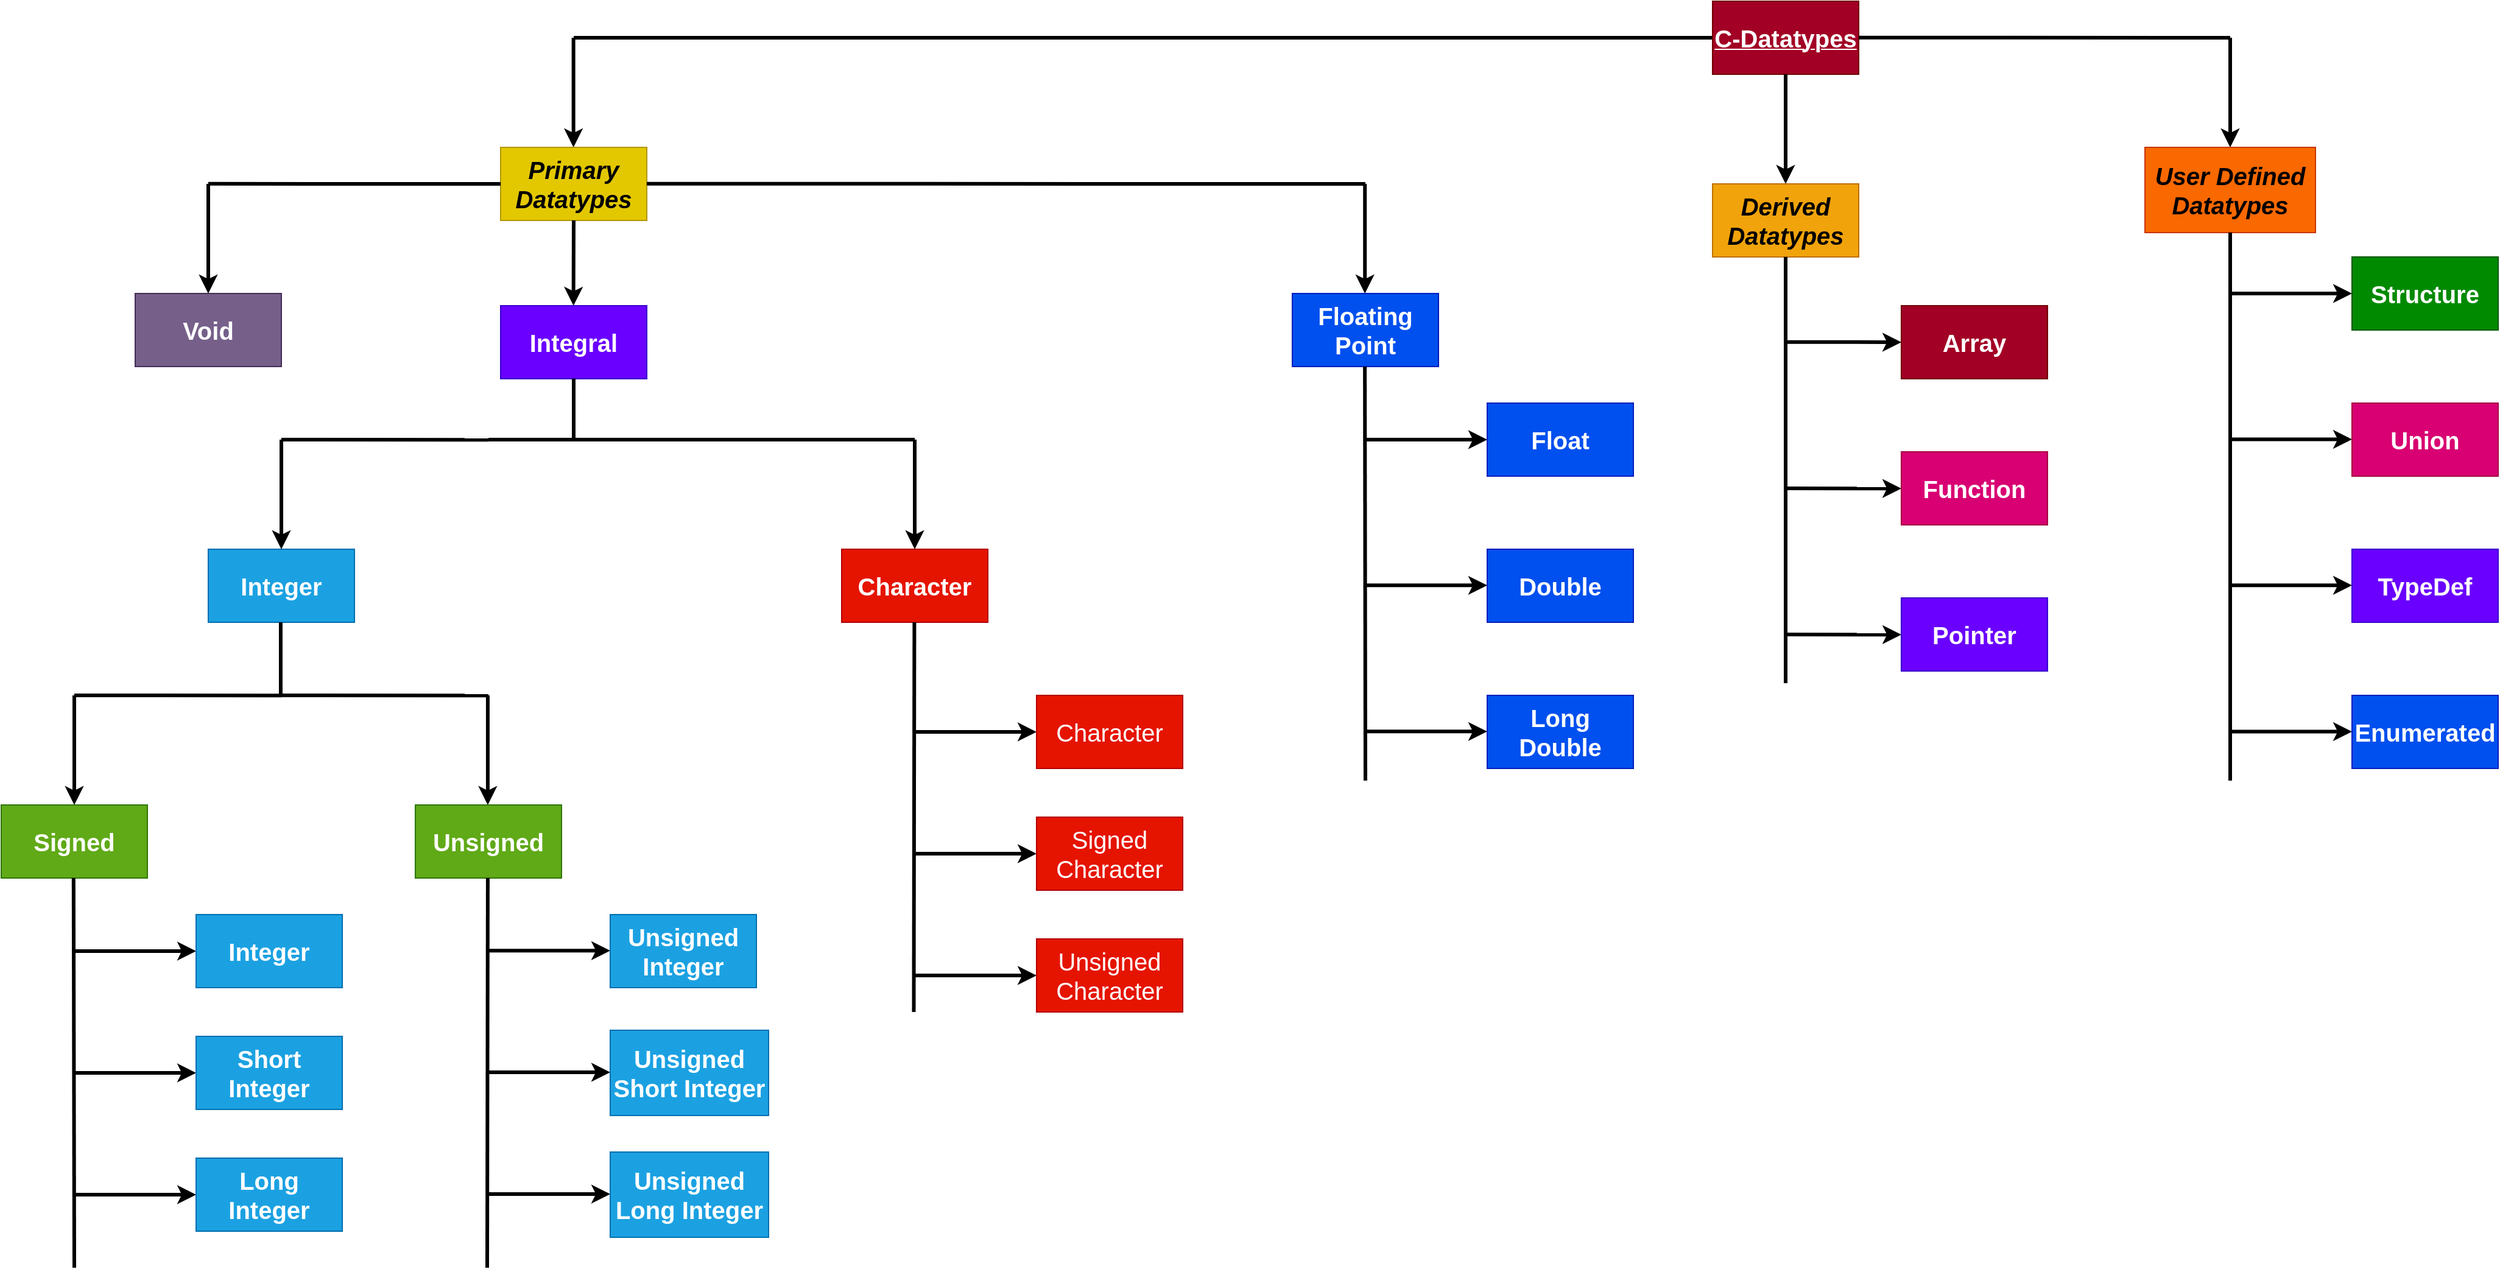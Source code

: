 <mxfile>
    <diagram id="663Nhy9-3iTv64HPzKaN" name="Page-1">
        <mxGraphModel dx="1432" dy="452" grid="1" gridSize="10" guides="1" tooltips="1" connect="1" arrows="1" fold="1" page="1" pageScale="1" pageWidth="850" pageHeight="1100" math="0" shadow="0">
            <root>
                <mxCell id="0"/>
                <mxCell id="1" parent="0"/>
                <mxCell id="3" value="" style="endArrow=none;html=1;strokeWidth=3;entryX=0;entryY=0.5;entryDx=0;entryDy=0;" edge="1" parent="1" target="51">
                    <mxGeometry width="50" height="50" relative="1" as="geometry">
                        <mxPoint x="280" y="70" as="sourcePoint"/>
                        <mxPoint x="1190" y="70" as="targetPoint"/>
                    </mxGeometry>
                </mxCell>
                <mxCell id="4" value="" style="endArrow=classic;html=1;strokeWidth=3;" edge="1" parent="1">
                    <mxGeometry width="50" height="50" relative="1" as="geometry">
                        <mxPoint x="279.83" y="70" as="sourcePoint"/>
                        <mxPoint x="279.83" y="160" as="targetPoint"/>
                    </mxGeometry>
                </mxCell>
                <mxCell id="6" value="&lt;b&gt;&lt;i&gt;Primary Datatypes&lt;/i&gt;&lt;/b&gt;" style="rounded=0;whiteSpace=wrap;html=1;fontSize=20;fillColor=#e3c800;fontColor=#000000;strokeColor=#B09500;" vertex="1" parent="1">
                    <mxGeometry x="220" y="160" width="120" height="60" as="geometry"/>
                </mxCell>
                <mxCell id="7" value="" style="endArrow=none;html=1;strokeWidth=3;" edge="1" parent="1" target="6">
                    <mxGeometry width="50" height="50" relative="1" as="geometry">
                        <mxPoint x="-20" y="189.93" as="sourcePoint"/>
                        <mxPoint x="150" y="190.07" as="targetPoint"/>
                    </mxGeometry>
                </mxCell>
                <mxCell id="8" value="" style="endArrow=classic;html=1;strokeWidth=3;" edge="1" parent="1">
                    <mxGeometry width="50" height="50" relative="1" as="geometry">
                        <mxPoint x="-20" y="190" as="sourcePoint"/>
                        <mxPoint x="-20" y="280" as="targetPoint"/>
                    </mxGeometry>
                </mxCell>
                <mxCell id="9" value="&lt;b&gt;Void&lt;/b&gt;" style="rounded=0;whiteSpace=wrap;html=1;fontSize=20;fillColor=#76608a;fontColor=#ffffff;strokeColor=#432D57;" vertex="1" parent="1">
                    <mxGeometry x="-80" y="280" width="120" height="60" as="geometry"/>
                </mxCell>
                <mxCell id="11" value="&lt;b&gt;Integral&lt;/b&gt;" style="rounded=0;whiteSpace=wrap;html=1;fontSize=20;fillColor=#6a00ff;strokeColor=#3700CC;fontColor=#ffffff;" vertex="1" parent="1">
                    <mxGeometry x="220" y="290" width="120" height="60" as="geometry"/>
                </mxCell>
                <mxCell id="13" value="" style="endArrow=none;html=1;strokeWidth=3;" edge="1" parent="1">
                    <mxGeometry width="50" height="50" relative="1" as="geometry">
                        <mxPoint x="280" y="350" as="sourcePoint"/>
                        <mxPoint x="280" y="400" as="targetPoint"/>
                    </mxGeometry>
                </mxCell>
                <mxCell id="14" value="&lt;b&gt;Integer&lt;/b&gt;" style="rounded=0;whiteSpace=wrap;html=1;fontSize=20;fillColor=#1ba1e2;fontColor=#ffffff;strokeColor=#006EAF;" vertex="1" parent="1">
                    <mxGeometry x="-20" y="490" width="120" height="60" as="geometry"/>
                </mxCell>
                <mxCell id="15" value="" style="endArrow=none;html=1;entryX=0;entryY=0.5;entryDx=0;entryDy=0;strokeWidth=3;" edge="1" parent="1">
                    <mxGeometry width="50" height="50" relative="1" as="geometry">
                        <mxPoint x="40" y="400" as="sourcePoint"/>
                        <mxPoint x="210" y="400.14" as="targetPoint"/>
                    </mxGeometry>
                </mxCell>
                <mxCell id="16" value="" style="endArrow=none;html=1;strokeWidth=3;" edge="1" parent="1">
                    <mxGeometry width="50" height="50" relative="1" as="geometry">
                        <mxPoint x="210" y="400.0" as="sourcePoint"/>
                        <mxPoint x="560" y="400" as="targetPoint"/>
                    </mxGeometry>
                </mxCell>
                <mxCell id="17" value="" style="endArrow=classic;html=1;strokeWidth=3;" edge="1" parent="1">
                    <mxGeometry width="50" height="50" relative="1" as="geometry">
                        <mxPoint x="40" y="400" as="sourcePoint"/>
                        <mxPoint x="40" y="490" as="targetPoint"/>
                    </mxGeometry>
                </mxCell>
                <mxCell id="18" value="" style="endArrow=classic;html=1;strokeWidth=3;" edge="1" parent="1">
                    <mxGeometry width="50" height="50" relative="1" as="geometry">
                        <mxPoint x="560" y="400" as="sourcePoint"/>
                        <mxPoint x="560" y="490" as="targetPoint"/>
                    </mxGeometry>
                </mxCell>
                <mxCell id="19" value="&lt;b&gt;Character&lt;/b&gt;" style="rounded=0;whiteSpace=wrap;html=1;fontSize=20;fillColor=#e51400;fontColor=#ffffff;strokeColor=#B20000;" vertex="1" parent="1">
                    <mxGeometry x="500" y="490" width="120" height="60" as="geometry"/>
                </mxCell>
                <mxCell id="20" value="" style="endArrow=none;html=1;strokeWidth=3;exitX=0.5;exitY=1;exitDx=0;exitDy=0;" edge="1" parent="1">
                    <mxGeometry width="50" height="50" relative="1" as="geometry">
                        <mxPoint x="39.47" y="550" as="sourcePoint"/>
                        <mxPoint x="39.47" y="610" as="targetPoint"/>
                    </mxGeometry>
                </mxCell>
                <mxCell id="21" value="" style="endArrow=none;html=1;entryX=0;entryY=0.5;entryDx=0;entryDy=0;strokeWidth=3;" edge="1" parent="1">
                    <mxGeometry width="50" height="50" relative="1" as="geometry">
                        <mxPoint x="-130" y="610" as="sourcePoint"/>
                        <mxPoint x="40" y="610.14" as="targetPoint"/>
                    </mxGeometry>
                </mxCell>
                <mxCell id="22" value="" style="endArrow=none;html=1;entryX=0;entryY=0.5;entryDx=0;entryDy=0;strokeWidth=3;" edge="1" parent="1">
                    <mxGeometry width="50" height="50" relative="1" as="geometry">
                        <mxPoint x="40" y="610" as="sourcePoint"/>
                        <mxPoint x="210" y="610.14" as="targetPoint"/>
                    </mxGeometry>
                </mxCell>
                <mxCell id="23" value="" style="endArrow=classic;html=1;strokeWidth=3;" edge="1" parent="1">
                    <mxGeometry width="50" height="50" relative="1" as="geometry">
                        <mxPoint x="-130" y="610" as="sourcePoint"/>
                        <mxPoint x="-130" y="700" as="targetPoint"/>
                    </mxGeometry>
                </mxCell>
                <mxCell id="24" value="" style="endArrow=classic;html=1;strokeWidth=3;" edge="1" parent="1">
                    <mxGeometry width="50" height="50" relative="1" as="geometry">
                        <mxPoint x="209.47" y="610" as="sourcePoint"/>
                        <mxPoint x="209.47" y="700" as="targetPoint"/>
                    </mxGeometry>
                </mxCell>
                <mxCell id="25" value="&lt;b&gt;Signed&lt;/b&gt;" style="rounded=0;whiteSpace=wrap;html=1;fontSize=20;fillColor=#60a917;strokeColor=#2D7600;fontColor=#ffffff;" vertex="1" parent="1">
                    <mxGeometry x="-190" y="700" width="120" height="60" as="geometry"/>
                </mxCell>
                <mxCell id="26" value="&lt;b&gt;Unsigned&lt;/b&gt;" style="rounded=0;whiteSpace=wrap;html=1;fontSize=20;fillColor=#60a917;strokeColor=#2D7600;fontColor=#ffffff;" vertex="1" parent="1">
                    <mxGeometry x="150" y="700" width="120" height="60" as="geometry"/>
                </mxCell>
                <mxCell id="28" value="" style="endArrow=classic;html=1;strokeWidth=3;" edge="1" parent="1">
                    <mxGeometry width="50" height="50" relative="1" as="geometry">
                        <mxPoint x="560" y="640" as="sourcePoint"/>
                        <mxPoint x="660" y="640" as="targetPoint"/>
                    </mxGeometry>
                </mxCell>
                <mxCell id="29" value="Character" style="rounded=0;whiteSpace=wrap;html=1;fontSize=20;fillColor=#e51400;fontColor=#ffffff;strokeColor=#B20000;" vertex="1" parent="1">
                    <mxGeometry x="660" y="610" width="120" height="60" as="geometry"/>
                </mxCell>
                <mxCell id="30" value="" style="endArrow=none;html=1;strokeWidth=3;exitX=0.5;exitY=1;exitDx=0;exitDy=0;" edge="1" parent="1">
                    <mxGeometry width="50" height="50" relative="1" as="geometry">
                        <mxPoint x="-130.59" y="760" as="sourcePoint"/>
                        <mxPoint x="-130" y="1080" as="targetPoint"/>
                    </mxGeometry>
                </mxCell>
                <mxCell id="31" value="" style="endArrow=classic;html=1;strokeWidth=3;" edge="1" parent="1">
                    <mxGeometry width="50" height="50" relative="1" as="geometry">
                        <mxPoint x="-130" y="820" as="sourcePoint"/>
                        <mxPoint x="-30" y="820" as="targetPoint"/>
                    </mxGeometry>
                </mxCell>
                <mxCell id="32" value="&lt;b&gt;Integer&lt;/b&gt;" style="rounded=0;whiteSpace=wrap;html=1;fontSize=20;fillColor=#1ba1e2;fontColor=#ffffff;strokeColor=#006EAF;" vertex="1" parent="1">
                    <mxGeometry x="-30" y="790" width="120" height="60" as="geometry"/>
                </mxCell>
                <mxCell id="33" value="" style="endArrow=classic;html=1;strokeWidth=3;" edge="1" parent="1">
                    <mxGeometry width="50" height="50" relative="1" as="geometry">
                        <mxPoint x="-130" y="920" as="sourcePoint"/>
                        <mxPoint x="-30" y="920" as="targetPoint"/>
                    </mxGeometry>
                </mxCell>
                <mxCell id="34" value="&lt;b&gt;Short Integer&lt;/b&gt;" style="rounded=0;whiteSpace=wrap;html=1;fontSize=20;fillColor=#1ba1e2;fontColor=#ffffff;strokeColor=#006EAF;" vertex="1" parent="1">
                    <mxGeometry x="-30" y="890" width="120" height="60" as="geometry"/>
                </mxCell>
                <mxCell id="35" value="" style="endArrow=classic;html=1;strokeWidth=3;" edge="1" parent="1">
                    <mxGeometry width="50" height="50" relative="1" as="geometry">
                        <mxPoint x="-130" y="1020" as="sourcePoint"/>
                        <mxPoint x="-30" y="1020" as="targetPoint"/>
                    </mxGeometry>
                </mxCell>
                <mxCell id="36" value="&lt;b&gt;Long Integer&lt;/b&gt;" style="rounded=0;whiteSpace=wrap;html=1;fontSize=20;fillColor=#1ba1e2;fontColor=#ffffff;strokeColor=#006EAF;" vertex="1" parent="1">
                    <mxGeometry x="-30" y="990" width="120" height="60" as="geometry"/>
                </mxCell>
                <mxCell id="38" value="" style="endArrow=none;html=1;strokeWidth=3;exitX=0.5;exitY=1;exitDx=0;exitDy=0;" edge="1" parent="1">
                    <mxGeometry width="50" height="50" relative="1" as="geometry">
                        <mxPoint x="209.47" y="760" as="sourcePoint"/>
                        <mxPoint x="209" y="1080" as="targetPoint"/>
                    </mxGeometry>
                </mxCell>
                <mxCell id="39" value="" style="endArrow=classic;html=1;strokeWidth=3;" edge="1" parent="1">
                    <mxGeometry width="50" height="50" relative="1" as="geometry">
                        <mxPoint x="210" y="819.64" as="sourcePoint"/>
                        <mxPoint x="310" y="819.64" as="targetPoint"/>
                    </mxGeometry>
                </mxCell>
                <mxCell id="40" value="&lt;b&gt;Unsigned Integer&lt;br&gt;&lt;/b&gt;" style="rounded=0;whiteSpace=wrap;html=1;fontSize=20;fillColor=#1ba1e2;fontColor=#ffffff;strokeColor=#006EAF;" vertex="1" parent="1">
                    <mxGeometry x="310" y="790" width="120" height="60" as="geometry"/>
                </mxCell>
                <mxCell id="41" value="" style="endArrow=classic;html=1;strokeWidth=3;" edge="1" parent="1">
                    <mxGeometry width="50" height="50" relative="1" as="geometry">
                        <mxPoint x="210" y="919.5" as="sourcePoint"/>
                        <mxPoint x="310" y="919.5" as="targetPoint"/>
                    </mxGeometry>
                </mxCell>
                <mxCell id="42" value="&lt;b&gt;Unsigned Short Integer&lt;/b&gt;" style="rounded=0;whiteSpace=wrap;html=1;fontSize=20;fillColor=#1ba1e2;fontColor=#ffffff;strokeColor=#006EAF;" vertex="1" parent="1">
                    <mxGeometry x="310" y="885" width="130" height="70" as="geometry"/>
                </mxCell>
                <mxCell id="43" value="" style="endArrow=classic;html=1;strokeWidth=3;" edge="1" parent="1">
                    <mxGeometry width="50" height="50" relative="1" as="geometry">
                        <mxPoint x="210" y="1019.5" as="sourcePoint"/>
                        <mxPoint x="310" y="1019.5" as="targetPoint"/>
                    </mxGeometry>
                </mxCell>
                <mxCell id="44" value="&lt;b&gt;Unsigned Long Integer&lt;/b&gt;" style="rounded=0;whiteSpace=wrap;html=1;fontSize=20;fillColor=#1ba1e2;fontColor=#ffffff;strokeColor=#006EAF;" vertex="1" parent="1">
                    <mxGeometry x="310" y="985" width="130" height="70" as="geometry"/>
                </mxCell>
                <mxCell id="45" value="" style="endArrow=none;html=1;strokeWidth=3;exitX=0.5;exitY=1;exitDx=0;exitDy=0;" edge="1" parent="1">
                    <mxGeometry width="50" height="50" relative="1" as="geometry">
                        <mxPoint x="559.7" y="550" as="sourcePoint"/>
                        <mxPoint x="559.23" y="870" as="targetPoint"/>
                    </mxGeometry>
                </mxCell>
                <mxCell id="46" value="" style="endArrow=classic;html=1;strokeWidth=3;" edge="1" parent="1">
                    <mxGeometry width="50" height="50" relative="1" as="geometry">
                        <mxPoint x="560" y="740" as="sourcePoint"/>
                        <mxPoint x="660" y="740" as="targetPoint"/>
                    </mxGeometry>
                </mxCell>
                <mxCell id="47" value="Signed Character" style="rounded=0;whiteSpace=wrap;html=1;fontSize=20;fillColor=#e51400;fontColor=#ffffff;strokeColor=#B20000;" vertex="1" parent="1">
                    <mxGeometry x="660" y="710" width="120" height="60" as="geometry"/>
                </mxCell>
                <mxCell id="48" value="" style="endArrow=classic;html=1;strokeWidth=3;" edge="1" parent="1">
                    <mxGeometry width="50" height="50" relative="1" as="geometry">
                        <mxPoint x="560" y="840" as="sourcePoint"/>
                        <mxPoint x="660" y="840" as="targetPoint"/>
                    </mxGeometry>
                </mxCell>
                <mxCell id="49" value="Unsigned Character" style="rounded=0;whiteSpace=wrap;html=1;fontSize=20;fillColor=#e51400;fontColor=#ffffff;strokeColor=#B20000;" vertex="1" parent="1">
                    <mxGeometry x="660" y="810" width="120" height="60" as="geometry"/>
                </mxCell>
                <mxCell id="50" value="" style="endArrow=classic;html=1;strokeWidth=3;" edge="1" parent="1">
                    <mxGeometry width="50" height="50" relative="1" as="geometry">
                        <mxPoint x="280" y="220" as="sourcePoint"/>
                        <mxPoint x="279.8" y="290" as="targetPoint"/>
                    </mxGeometry>
                </mxCell>
                <mxCell id="51" value="&lt;b&gt;&lt;u&gt;&lt;font style=&quot;font-size: 20px;&quot;&gt;C-Datatypes&lt;/font&gt;&lt;/u&gt;&lt;/b&gt;" style="rounded=0;whiteSpace=wrap;html=1;fillColor=#a20025;fontColor=#ffffff;strokeColor=#6F0000;" vertex="1" parent="1">
                    <mxGeometry x="1215" y="40" width="120" height="60" as="geometry"/>
                </mxCell>
                <mxCell id="57" value="" style="endArrow=none;html=1;strokeWidth=3;" edge="1" parent="1">
                    <mxGeometry width="50" height="50" relative="1" as="geometry">
                        <mxPoint x="340" y="189.86" as="sourcePoint"/>
                        <mxPoint x="930" y="190" as="targetPoint"/>
                    </mxGeometry>
                </mxCell>
                <mxCell id="58" value="" style="endArrow=classic;html=1;strokeWidth=3;" edge="1" parent="1">
                    <mxGeometry width="50" height="50" relative="1" as="geometry">
                        <mxPoint x="929.6" y="190" as="sourcePoint"/>
                        <mxPoint x="929.6" y="280" as="targetPoint"/>
                    </mxGeometry>
                </mxCell>
                <mxCell id="59" value="&lt;b&gt;Floating Point&lt;/b&gt;" style="rounded=0;whiteSpace=wrap;html=1;fontSize=20;fillColor=#0050ef;fontColor=#ffffff;strokeColor=#001DBC;" vertex="1" parent="1">
                    <mxGeometry x="870" y="280" width="120" height="60" as="geometry"/>
                </mxCell>
                <mxCell id="60" value="" style="endArrow=none;html=1;strokeWidth=3;exitX=0.5;exitY=1;exitDx=0;exitDy=0;" edge="1" parent="1">
                    <mxGeometry width="50" height="50" relative="1" as="geometry">
                        <mxPoint x="929.56" y="340" as="sourcePoint"/>
                        <mxPoint x="930" y="680" as="targetPoint"/>
                    </mxGeometry>
                </mxCell>
                <mxCell id="61" value="" style="endArrow=classic;html=1;strokeWidth=3;" edge="1" parent="1">
                    <mxGeometry width="50" height="50" relative="1" as="geometry">
                        <mxPoint x="930" y="400" as="sourcePoint"/>
                        <mxPoint x="1030" y="400" as="targetPoint"/>
                    </mxGeometry>
                </mxCell>
                <mxCell id="62" value="&lt;b&gt;Float&lt;/b&gt;" style="rounded=0;whiteSpace=wrap;html=1;fontSize=20;fillColor=#0050ef;fontColor=#ffffff;strokeColor=#001DBC;" vertex="1" parent="1">
                    <mxGeometry x="1030" y="370" width="120" height="60" as="geometry"/>
                </mxCell>
                <mxCell id="64" value="" style="endArrow=classic;html=1;strokeWidth=3;" edge="1" parent="1">
                    <mxGeometry width="50" height="50" relative="1" as="geometry">
                        <mxPoint x="930" y="519.67" as="sourcePoint"/>
                        <mxPoint x="1030" y="519.67" as="targetPoint"/>
                    </mxGeometry>
                </mxCell>
                <mxCell id="65" value="&lt;b&gt;Double&lt;/b&gt;" style="rounded=0;whiteSpace=wrap;html=1;fontSize=20;fillColor=#0050ef;fontColor=#ffffff;strokeColor=#001DBC;" vertex="1" parent="1">
                    <mxGeometry x="1030" y="490" width="120" height="60" as="geometry"/>
                </mxCell>
                <mxCell id="66" value="" style="endArrow=classic;html=1;strokeWidth=3;" edge="1" parent="1">
                    <mxGeometry width="50" height="50" relative="1" as="geometry">
                        <mxPoint x="930" y="639.67" as="sourcePoint"/>
                        <mxPoint x="1030" y="639.67" as="targetPoint"/>
                    </mxGeometry>
                </mxCell>
                <mxCell id="67" value="&lt;b&gt;Long Double&lt;/b&gt;" style="rounded=0;whiteSpace=wrap;html=1;fontSize=20;fillColor=#0050ef;fontColor=#ffffff;strokeColor=#001DBC;" vertex="1" parent="1">
                    <mxGeometry x="1030" y="610" width="120" height="60" as="geometry"/>
                </mxCell>
                <mxCell id="69" value="" style="endArrow=classic;html=1;strokeWidth=3;" edge="1" parent="1">
                    <mxGeometry width="50" height="50" relative="1" as="geometry">
                        <mxPoint x="1275" y="100" as="sourcePoint"/>
                        <mxPoint x="1275" y="190" as="targetPoint"/>
                    </mxGeometry>
                </mxCell>
                <mxCell id="70" value="&lt;b&gt;&lt;i&gt;Derived Datatypes&lt;/i&gt;&lt;/b&gt;" style="rounded=0;whiteSpace=wrap;html=1;fontSize=20;fillColor=#f0a30a;fontColor=#000000;strokeColor=#BD7000;" vertex="1" parent="1">
                    <mxGeometry x="1215" y="190" width="120" height="60" as="geometry"/>
                </mxCell>
                <mxCell id="73" value="" style="endArrow=none;html=1;strokeWidth=3;exitX=0.5;exitY=1;exitDx=0;exitDy=0;" edge="1" parent="1">
                    <mxGeometry width="50" height="50" relative="1" as="geometry">
                        <mxPoint x="1275" y="250" as="sourcePoint"/>
                        <mxPoint x="1275" y="600" as="targetPoint"/>
                    </mxGeometry>
                </mxCell>
                <mxCell id="74" value="" style="endArrow=classic;html=1;strokeWidth=3;entryX=0;entryY=0.5;entryDx=0;entryDy=0;" edge="1" parent="1" target="75">
                    <mxGeometry width="50" height="50" relative="1" as="geometry">
                        <mxPoint x="1275" y="319.82" as="sourcePoint"/>
                        <mxPoint x="1375" y="319.82" as="targetPoint"/>
                    </mxGeometry>
                </mxCell>
                <mxCell id="75" value="&lt;b&gt;Array&lt;/b&gt;" style="rounded=0;whiteSpace=wrap;html=1;fontSize=20;fillColor=#a20025;fontColor=#ffffff;strokeColor=#6F0000;" vertex="1" parent="1">
                    <mxGeometry x="1370" y="290" width="120" height="60" as="geometry"/>
                </mxCell>
                <mxCell id="77" value="" style="endArrow=classic;html=1;strokeWidth=3;entryX=0;entryY=0.5;entryDx=0;entryDy=0;" edge="1" parent="1">
                    <mxGeometry width="50" height="50" relative="1" as="geometry">
                        <mxPoint x="1275" y="440" as="sourcePoint"/>
                        <mxPoint x="1370" y="440.18" as="targetPoint"/>
                    </mxGeometry>
                </mxCell>
                <mxCell id="78" value="&lt;b&gt;Function&lt;/b&gt;" style="rounded=0;whiteSpace=wrap;html=1;fontSize=20;fillColor=#d80073;fontColor=#ffffff;strokeColor=#A50040;" vertex="1" parent="1">
                    <mxGeometry x="1370" y="410" width="120" height="60" as="geometry"/>
                </mxCell>
                <mxCell id="79" value="" style="endArrow=classic;html=1;strokeWidth=3;entryX=0;entryY=0.5;entryDx=0;entryDy=0;" edge="1" parent="1">
                    <mxGeometry width="50" height="50" relative="1" as="geometry">
                        <mxPoint x="1275" y="560" as="sourcePoint"/>
                        <mxPoint x="1370" y="560.18" as="targetPoint"/>
                    </mxGeometry>
                </mxCell>
                <mxCell id="80" value="&lt;b&gt;Pointer&lt;/b&gt;" style="rounded=0;whiteSpace=wrap;html=1;fontSize=20;fillColor=#6a00ff;fontColor=#ffffff;strokeColor=#3700CC;" vertex="1" parent="1">
                    <mxGeometry x="1370" y="530" width="120" height="60" as="geometry"/>
                </mxCell>
                <mxCell id="81" value="" style="endArrow=none;html=1;strokeWidth=3;" edge="1" parent="1">
                    <mxGeometry width="50" height="50" relative="1" as="geometry">
                        <mxPoint x="1335" y="69.85" as="sourcePoint"/>
                        <mxPoint x="1640" y="70" as="targetPoint"/>
                    </mxGeometry>
                </mxCell>
                <mxCell id="83" value="" style="endArrow=classic;html=1;strokeWidth=3;" edge="1" parent="1">
                    <mxGeometry width="50" height="50" relative="1" as="geometry">
                        <mxPoint x="1640" y="70" as="sourcePoint"/>
                        <mxPoint x="1640" y="160" as="targetPoint"/>
                    </mxGeometry>
                </mxCell>
                <mxCell id="84" value="&lt;b&gt;&lt;i&gt;User Defined Datatypes&lt;/i&gt;&lt;/b&gt;" style="rounded=0;whiteSpace=wrap;html=1;fontSize=20;fillColor=#fa6800;fontColor=#000000;strokeColor=#C73500;" vertex="1" parent="1">
                    <mxGeometry x="1570" y="160" width="140" height="70" as="geometry"/>
                </mxCell>
                <mxCell id="85" value="" style="endArrow=none;html=1;strokeWidth=3;exitX=0.5;exitY=1;exitDx=0;exitDy=0;" edge="1" parent="1">
                    <mxGeometry width="50" height="50" relative="1" as="geometry">
                        <mxPoint x="1640" y="230" as="sourcePoint"/>
                        <mxPoint x="1640" y="680" as="targetPoint"/>
                    </mxGeometry>
                </mxCell>
                <mxCell id="86" value="" style="endArrow=classic;html=1;strokeWidth=3;entryX=0;entryY=0.5;entryDx=0;entryDy=0;" edge="1" parent="1" target="87">
                    <mxGeometry width="50" height="50" relative="1" as="geometry">
                        <mxPoint x="1640" y="280" as="sourcePoint"/>
                        <mxPoint x="1730" y="280" as="targetPoint"/>
                        <Array as="points">
                            <mxPoint x="1710" y="280"/>
                        </Array>
                    </mxGeometry>
                </mxCell>
                <mxCell id="87" value="&lt;b&gt;Structure&lt;/b&gt;" style="rounded=0;whiteSpace=wrap;html=1;fontSize=20;fillColor=#008a00;fontColor=#ffffff;strokeColor=#005700;" vertex="1" parent="1">
                    <mxGeometry x="1740" y="250" width="120" height="60" as="geometry"/>
                </mxCell>
                <mxCell id="88" value="" style="endArrow=classic;html=1;strokeWidth=3;entryX=0;entryY=0.5;entryDx=0;entryDy=0;" edge="1" parent="1">
                    <mxGeometry width="50" height="50" relative="1" as="geometry">
                        <mxPoint x="1640" y="399.76" as="sourcePoint"/>
                        <mxPoint x="1740" y="399.76" as="targetPoint"/>
                    </mxGeometry>
                </mxCell>
                <mxCell id="89" value="&lt;b&gt;Union&lt;/b&gt;" style="rounded=0;whiteSpace=wrap;html=1;fontSize=20;fillColor=#d80073;fontColor=#ffffff;strokeColor=#A50040;" vertex="1" parent="1">
                    <mxGeometry x="1740" y="370" width="120" height="60" as="geometry"/>
                </mxCell>
                <mxCell id="90" value="" style="endArrow=classic;html=1;strokeWidth=3;entryX=0;entryY=0.5;entryDx=0;entryDy=0;" edge="1" parent="1">
                    <mxGeometry width="50" height="50" relative="1" as="geometry">
                        <mxPoint x="1640" y="519.66" as="sourcePoint"/>
                        <mxPoint x="1740" y="519.66" as="targetPoint"/>
                    </mxGeometry>
                </mxCell>
                <mxCell id="91" value="&lt;b&gt;TypeDef&lt;/b&gt;" style="rounded=0;whiteSpace=wrap;html=1;fontSize=20;fillColor=#6a00ff;fontColor=#ffffff;strokeColor=#3700CC;" vertex="1" parent="1">
                    <mxGeometry x="1740" y="490" width="120" height="60" as="geometry"/>
                </mxCell>
                <mxCell id="92" value="" style="endArrow=classic;html=1;strokeWidth=3;entryX=0;entryY=0.5;entryDx=0;entryDy=0;" edge="1" parent="1">
                    <mxGeometry width="50" height="50" relative="1" as="geometry">
                        <mxPoint x="1640" y="639.76" as="sourcePoint"/>
                        <mxPoint x="1740" y="639.76" as="targetPoint"/>
                    </mxGeometry>
                </mxCell>
                <mxCell id="93" value="&lt;b&gt;Enumerated&lt;/b&gt;" style="rounded=0;whiteSpace=wrap;html=1;fontSize=20;fillColor=#0050ef;fontColor=#ffffff;strokeColor=#001DBC;" vertex="1" parent="1">
                    <mxGeometry x="1740" y="610" width="120" height="60" as="geometry"/>
                </mxCell>
            </root>
        </mxGraphModel>
    </diagram>
</mxfile>